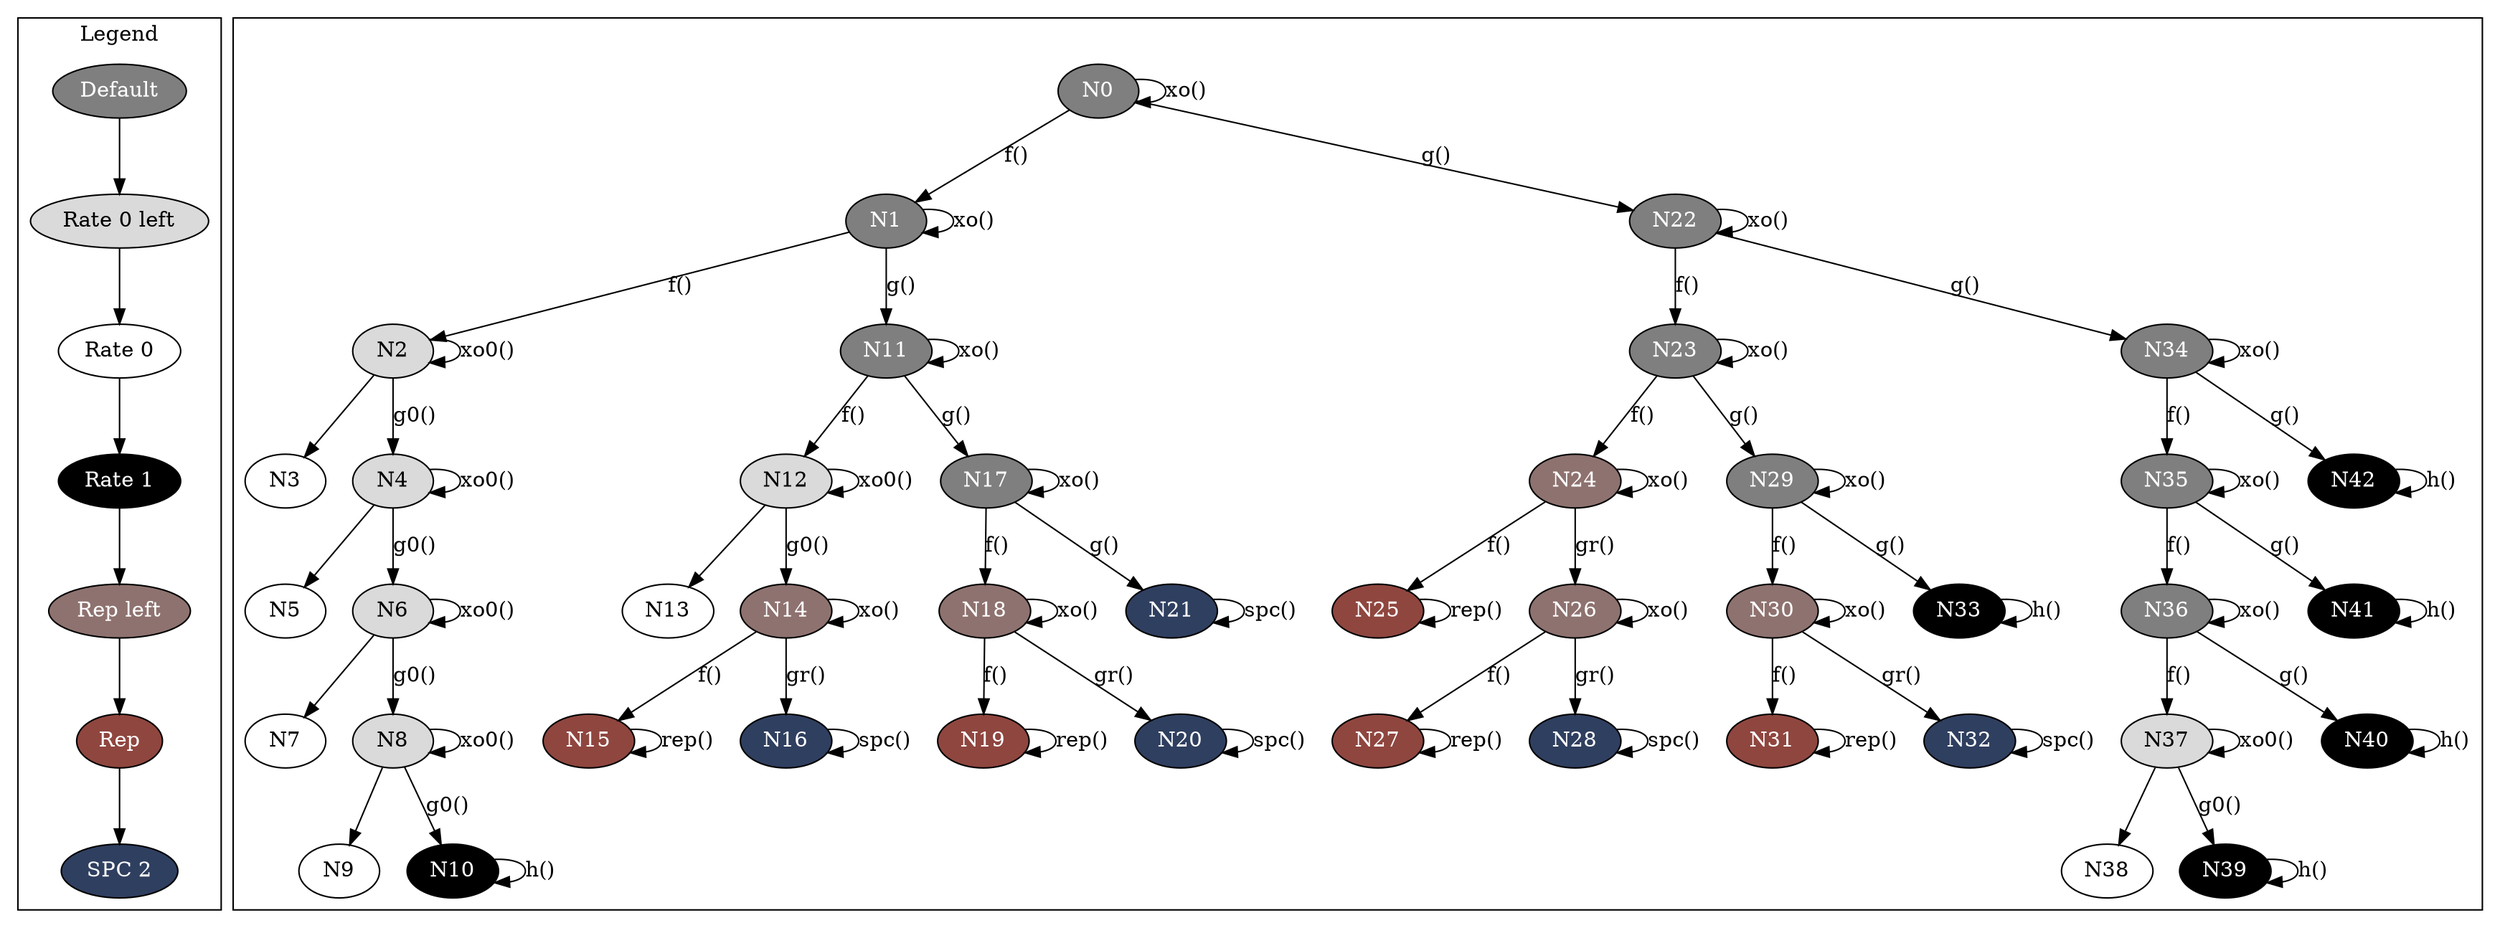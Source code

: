 digraph Decoder_polar_SC_sys_N128_K64_SNR25{
	subgraph cluster_0 {
		label="Legend";
		rankdir=LR;
		rank=same;
		"Default"[style=filled, fillcolor="#7F7F7F",fontcolor="#FFFFFF"];
		"Rate 0 left"[style=filled, fillcolor="#dadada",fontcolor="#000000"];
		"Rate 0"[style=filled, fillcolor="#FFFFFF",fontcolor="#000000"];
		"Rate 1"[style=filled, fillcolor="#000000",fontcolor="#FFFFFF"];
		"Rep left"[style=filled, fillcolor="#8e726f",fontcolor="#FFFFFF"];
		"Rep"[style=filled, fillcolor="#8F463F",fontcolor="#FFFFFF"];
		"SPC 2"[style=filled, fillcolor="#2F3F60",fontcolor="#FFFFFF"];
		"Default" -> "Rate 0 left";
		"Rate 0 left" -> "Rate 0";
		"Rate 0" -> "Rate 1";
		"Rate 1" -> "Rep left";
		"Rep left" -> "Rep";
		"Rep" -> "SPC 2";
	}
	subgraph cluster_1 {
		label=" ";
		N0[style=filled,fillcolor="#7F7F7F",fontcolor="#FFFFFF"];
		N0 -> N1[label="f()"];
		N1[style=filled,fillcolor="#7F7F7F",fontcolor="#FFFFFF"];
		N1 -> N2[label="f()"];
		N2[style=filled,fillcolor="#dadada",fontcolor="#000000"];
		N2 -> N3[label=""];
		N3[style=filled,fillcolor="#FFFFFF",fontcolor="#000000"];
		N2 -> N4[label="g0()"];
		N4[style=filled,fillcolor="#dadada",fontcolor="#000000"];
		N4 -> N5[label=""];
		N5[style=filled,fillcolor="#FFFFFF",fontcolor="#000000"];
		N4 -> N6[label="g0()"];
		N6[style=filled,fillcolor="#dadada",fontcolor="#000000"];
		N6 -> N7[label=""];
		N7[style=filled,fillcolor="#FFFFFF",fontcolor="#000000"];
		N6 -> N8[label="g0()"];
		N8[style=filled,fillcolor="#dadada",fontcolor="#000000"];
		N8 -> N9[label=""];
		N9[style=filled,fillcolor="#FFFFFF",fontcolor="#000000"];
		N8 -> N10[label="g0()"];
		N10[style=filled,fillcolor="#000000",fontcolor="#FFFFFF"];
		N10 -> N10[label="h()"];
		N8 -> N8[label="xo0()"];
		N6 -> N6[label="xo0()"];
		N4 -> N4[label="xo0()"];
		N2 -> N2[label="xo0()"];
		N1 -> N11[label="g()"];
		N11[style=filled,fillcolor="#7F7F7F",fontcolor="#FFFFFF"];
		N11 -> N12[label="f()"];
		N12[style=filled,fillcolor="#dadada",fontcolor="#000000"];
		N12 -> N13[label=""];
		N13[style=filled,fillcolor="#FFFFFF",fontcolor="#000000"];
		N12 -> N14[label="g0()"];
		N14[style=filled,fillcolor="#8e726f",fontcolor="#FFFFFF"];
		N14 -> N15[label="f()"];
		N15[style=filled,fillcolor="#8F463F",fontcolor="#FFFFFF"];
		N15 -> N15[label="rep()"];
		N14 -> N16[label="gr()"];
		N16[style=filled,fillcolor="#2F3F60",fontcolor="#FFFFFF"];
		N16 -> N16[label="spc()"];
		N14 -> N14[label="xo()"];
		N12 -> N12[label="xo0()"];
		N11 -> N17[label="g()"];
		N17[style=filled,fillcolor="#7F7F7F",fontcolor="#FFFFFF"];
		N17 -> N18[label="f()"];
		N18[style=filled,fillcolor="#8e726f",fontcolor="#FFFFFF"];
		N18 -> N19[label="f()"];
		N19[style=filled,fillcolor="#8F463F",fontcolor="#FFFFFF"];
		N19 -> N19[label="rep()"];
		N18 -> N20[label="gr()"];
		N20[style=filled,fillcolor="#2F3F60",fontcolor="#FFFFFF"];
		N20 -> N20[label="spc()"];
		N18 -> N18[label="xo()"];
		N17 -> N21[label="g()"];
		N21[style=filled,fillcolor="#2F3F60",fontcolor="#FFFFFF"];
		N21 -> N21[label="spc()"];
		N17 -> N17[label="xo()"];
		N11 -> N11[label="xo()"];
		N1 -> N1[label="xo()"];
		N0 -> N22[label="g()"];
		N22[style=filled,fillcolor="#7F7F7F",fontcolor="#FFFFFF"];
		N22 -> N23[label="f()"];
		N23[style=filled,fillcolor="#7F7F7F",fontcolor="#FFFFFF"];
		N23 -> N24[label="f()"];
		N24[style=filled,fillcolor="#8e726f",fontcolor="#FFFFFF"];
		N24 -> N25[label="f()"];
		N25[style=filled,fillcolor="#8F463F",fontcolor="#FFFFFF"];
		N25 -> N25[label="rep()"];
		N24 -> N26[label="gr()"];
		N26[style=filled,fillcolor="#8e726f",fontcolor="#FFFFFF"];
		N26 -> N27[label="f()"];
		N27[style=filled,fillcolor="#8F463F",fontcolor="#FFFFFF"];
		N27 -> N27[label="rep()"];
		N26 -> N28[label="gr()"];
		N28[style=filled,fillcolor="#2F3F60",fontcolor="#FFFFFF"];
		N28 -> N28[label="spc()"];
		N26 -> N26[label="xo()"];
		N24 -> N24[label="xo()"];
		N23 -> N29[label="g()"];
		N29[style=filled,fillcolor="#7F7F7F",fontcolor="#FFFFFF"];
		N29 -> N30[label="f()"];
		N30[style=filled,fillcolor="#8e726f",fontcolor="#FFFFFF"];
		N30 -> N31[label="f()"];
		N31[style=filled,fillcolor="#8F463F",fontcolor="#FFFFFF"];
		N31 -> N31[label="rep()"];
		N30 -> N32[label="gr()"];
		N32[style=filled,fillcolor="#2F3F60",fontcolor="#FFFFFF"];
		N32 -> N32[label="spc()"];
		N30 -> N30[label="xo()"];
		N29 -> N33[label="g()"];
		N33[style=filled,fillcolor="#000000",fontcolor="#FFFFFF"];
		N33 -> N33[label="h()"];
		N29 -> N29[label="xo()"];
		N23 -> N23[label="xo()"];
		N22 -> N34[label="g()"];
		N34[style=filled,fillcolor="#7F7F7F",fontcolor="#FFFFFF"];
		N34 -> N35[label="f()"];
		N35[style=filled,fillcolor="#7F7F7F",fontcolor="#FFFFFF"];
		N35 -> N36[label="f()"];
		N36[style=filled,fillcolor="#7F7F7F",fontcolor="#FFFFFF"];
		N36 -> N37[label="f()"];
		N37[style=filled,fillcolor="#dadada",fontcolor="#000000"];
		N37 -> N38[label=""];
		N38[style=filled,fillcolor="#FFFFFF",fontcolor="#000000"];
		N37 -> N39[label="g0()"];
		N39[style=filled,fillcolor="#000000",fontcolor="#FFFFFF"];
		N39 -> N39[label="h()"];
		N37 -> N37[label="xo0()"];
		N36 -> N40[label="g()"];
		N40[style=filled,fillcolor="#000000",fontcolor="#FFFFFF"];
		N40 -> N40[label="h()"];
		N36 -> N36[label="xo()"];
		N35 -> N41[label="g()"];
		N41[style=filled,fillcolor="#000000",fontcolor="#FFFFFF"];
		N41 -> N41[label="h()"];
		N35 -> N35[label="xo()"];
		N34 -> N42[label="g()"];
		N42[style=filled,fillcolor="#000000",fontcolor="#FFFFFF"];
		N42 -> N42[label="h()"];
		N34 -> N34[label="xo()"];
		N22 -> N22[label="xo()"];
		N0 -> N0[label="xo()"];
	}
}
